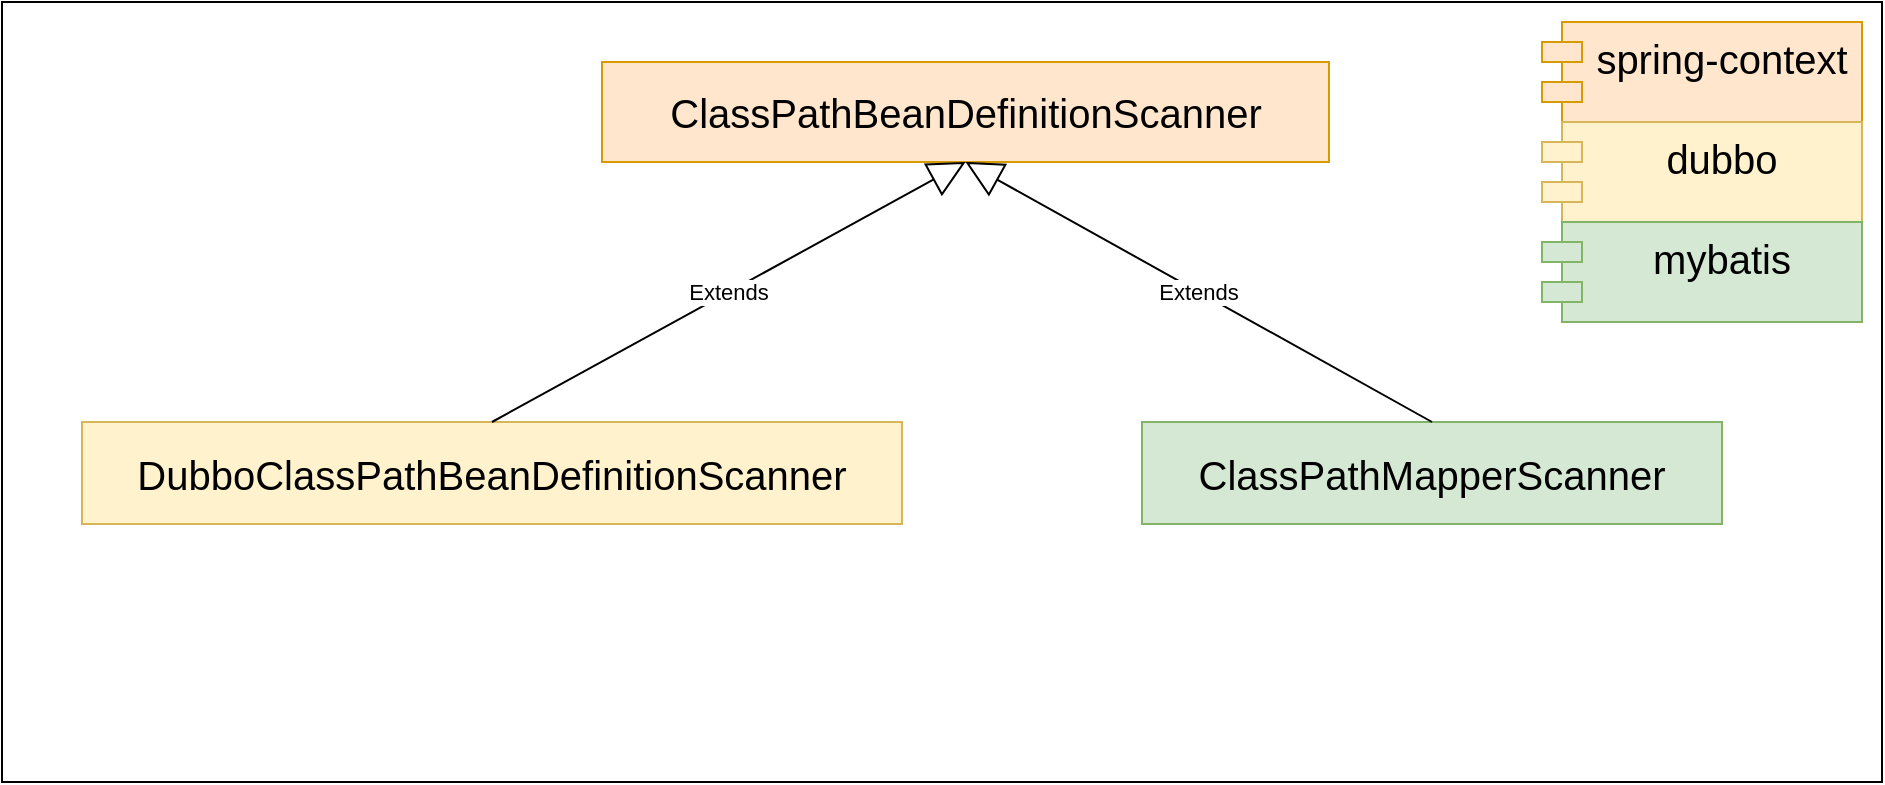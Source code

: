 <mxfile version="28.2.5">
  <diagram name="第 1 页" id="A2wYnKDMZFF023bxGnZ8">
    <mxGraphModel dx="599" dy="788" grid="1" gridSize="10" guides="1" tooltips="1" connect="1" arrows="1" fold="1" page="1" pageScale="1" pageWidth="827" pageHeight="1169" math="0" shadow="0">
      <root>
        <mxCell id="0" />
        <mxCell id="1" parent="0" />
        <mxCell id="lc5mf7nCTQjh2SExQ85K-13" value="" style="rounded=0;whiteSpace=wrap;html=1;" parent="1" vertex="1">
          <mxGeometry x="1150" y="20" width="940" height="390" as="geometry" />
        </mxCell>
        <mxCell id="1i7iyDztXm2SfSE6uJK3-13" value="&lt;div&gt;DubboClassPathBeanDefinitionScanner&lt;/div&gt;" style="html=1;whiteSpace=wrap;fontSize=20;verticalAlign=middle;align=center;fillColor=#fff2cc;strokeColor=#d6b656;" parent="1" vertex="1">
          <mxGeometry x="1190" y="230" width="410" height="51" as="geometry" />
        </mxCell>
        <mxCell id="1i7iyDztXm2SfSE6uJK3-25" value="ClassPathBeanDefinitionScanner" style="html=1;whiteSpace=wrap;fontSize=20;fillColor=#ffe6cc;strokeColor=#d79b00;" parent="1" vertex="1">
          <mxGeometry x="1450" y="50" width="363.5" height="50" as="geometry" />
        </mxCell>
        <mxCell id="lc5mf7nCTQjh2SExQ85K-7" value="Extends" style="endArrow=block;endSize=16;endFill=0;html=1;rounded=0;exitX=0.5;exitY=0;exitDx=0;exitDy=0;entryX=0.5;entryY=1;entryDx=0;entryDy=0;" parent="1" source="1i7iyDztXm2SfSE6uJK3-13" target="1i7iyDztXm2SfSE6uJK3-25" edge="1">
          <mxGeometry width="160" relative="1" as="geometry">
            <mxPoint x="1360" y="400" as="sourcePoint" />
            <mxPoint x="1520" y="400" as="targetPoint" />
          </mxGeometry>
        </mxCell>
        <mxCell id="lc5mf7nCTQjh2SExQ85K-15" value="spring-context&lt;div&gt;&lt;br&gt;&lt;/div&gt;" style="shape=module;align=left;spacingLeft=20;align=center;verticalAlign=top;whiteSpace=wrap;html=1;fontSize=20;fillColor=#ffe6cc;strokeColor=#d79b00;" parent="1" vertex="1">
          <mxGeometry x="1920" y="30" width="160" height="50" as="geometry" />
        </mxCell>
        <mxCell id="Dl0aHl0LSAV_cRfp30VN-1" value="ClassPathMapperScanner" style="html=1;whiteSpace=wrap;fontSize=20;verticalAlign=middle;align=center;fillColor=#d5e8d4;strokeColor=#82b366;" parent="1" vertex="1">
          <mxGeometry x="1720" y="230" width="290" height="51" as="geometry" />
        </mxCell>
        <mxCell id="Dl0aHl0LSAV_cRfp30VN-2" value="Extends" style="endArrow=block;endSize=16;endFill=0;html=1;rounded=0;exitX=0.5;exitY=0;exitDx=0;exitDy=0;entryX=0.5;entryY=1;entryDx=0;entryDy=0;" parent="1" source="Dl0aHl0LSAV_cRfp30VN-1" target="1i7iyDztXm2SfSE6uJK3-25" edge="1">
          <mxGeometry width="160" relative="1" as="geometry">
            <mxPoint x="1540" y="260" as="sourcePoint" />
            <mxPoint x="1700" y="260" as="targetPoint" />
          </mxGeometry>
        </mxCell>
        <mxCell id="GPTkaGA2TrxsYC7Gc-T_-1" value="&lt;div&gt;dubbo&lt;/div&gt;" style="shape=module;align=left;spacingLeft=20;align=center;verticalAlign=top;whiteSpace=wrap;html=1;fontSize=20;fillColor=#fff2cc;strokeColor=#d6b656;" vertex="1" parent="1">
          <mxGeometry x="1920" y="80" width="160" height="50" as="geometry" />
        </mxCell>
        <mxCell id="GPTkaGA2TrxsYC7Gc-T_-2" value="&lt;div&gt;mybatis&lt;/div&gt;" style="shape=module;align=left;spacingLeft=20;align=center;verticalAlign=top;whiteSpace=wrap;html=1;fontSize=20;fillColor=#d5e8d4;strokeColor=#82b366;" vertex="1" parent="1">
          <mxGeometry x="1920" y="130" width="160" height="50" as="geometry" />
        </mxCell>
      </root>
    </mxGraphModel>
  </diagram>
</mxfile>
